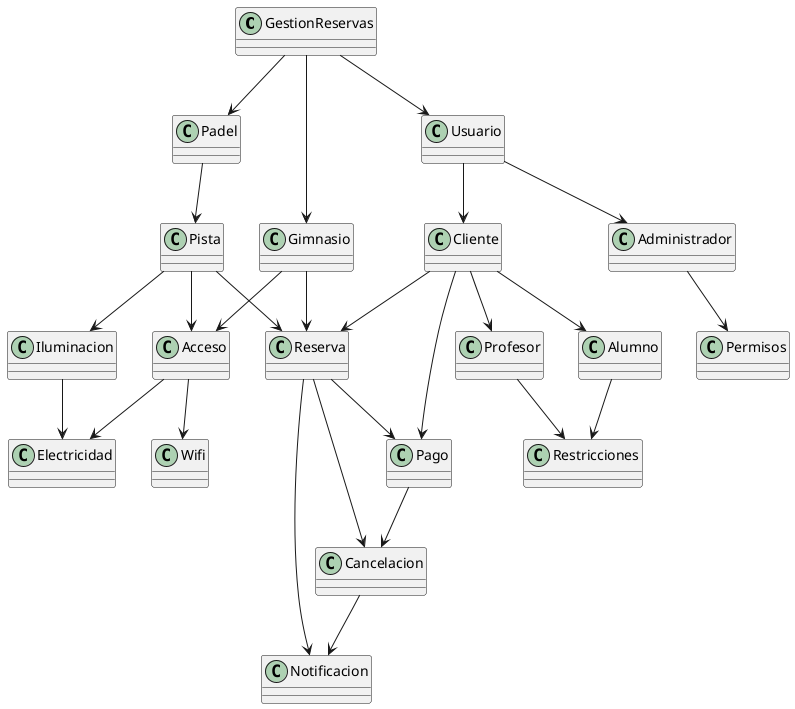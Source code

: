 @startuml
class GestionReservas

GestionReservas --> Padel
GestionReservas --> Gimnasio
GestionReservas --> Usuario

Gimnasio --> Reserva
Gimnasio --> Acceso

Padel --> Pista

Pista --> Reserva
Pista --> Acceso
Pista --> Iluminacion

Reserva --> Pago
Reserva --> Cancelacion
Reserva --> Notificacion
Cancelacion --> Notificacion
Pago --> Cancelacion

Usuario --> Administrador
Usuario --> Cliente

Cliente --> Reserva
Cliente --> Alumno
Cliente --> Profesor
Cliente --> Pago
Administrador --> Permisos
Alumno --> Restricciones
Profesor --> Restricciones

Acceso --> Electricidad
Acceso --> Wifi
Iluminacion --> Electricidad

@enduml
